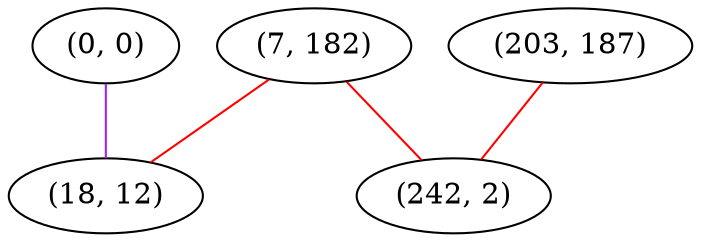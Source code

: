 graph "" {
"(7, 182)";
"(0, 0)";
"(203, 187)";
"(18, 12)";
"(242, 2)";
"(7, 182)" -- "(18, 12)"  [color=red, key=0, weight=1];
"(7, 182)" -- "(242, 2)"  [color=red, key=0, weight=1];
"(0, 0)" -- "(18, 12)"  [color=purple, key=0, weight=4];
"(203, 187)" -- "(242, 2)"  [color=red, key=0, weight=1];
}
